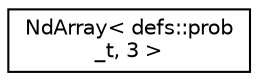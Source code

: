 digraph "Graphical Class Hierarchy"
{
  edge [fontname="Helvetica",fontsize="10",labelfontname="Helvetica",labelfontsize="10"];
  node [fontname="Helvetica",fontsize="10",shape=record];
  rankdir="LR";
  Node1 [label="NdArray\< defs::prob\l_t, 3 \>",height=0.2,width=0.4,color="black", fillcolor="white", style="filled",URL="$classNdArray.html"];
}
